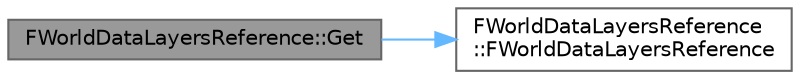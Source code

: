 digraph "FWorldDataLayersReference::Get"
{
 // INTERACTIVE_SVG=YES
 // LATEX_PDF_SIZE
  bgcolor="transparent";
  edge [fontname=Helvetica,fontsize=10,labelfontname=Helvetica,labelfontsize=10];
  node [fontname=Helvetica,fontsize=10,shape=box,height=0.2,width=0.4];
  rankdir="LR";
  Node1 [id="Node000001",label="FWorldDataLayersReference::Get",height=0.2,width=0.4,color="gray40", fillcolor="grey60", style="filled", fontcolor="black",tooltip=" "];
  Node1 -> Node2 [id="edge1_Node000001_Node000002",color="steelblue1",style="solid",tooltip=" "];
  Node2 [id="Node000002",label="FWorldDataLayersReference\l::FWorldDataLayersReference",height=0.2,width=0.4,color="grey40", fillcolor="white", style="filled",URL="$d1/dd7/classFWorldDataLayersReference.html#a906fbb5b44b2c5b7cec14c8e6b36d597",tooltip=" "];
}
